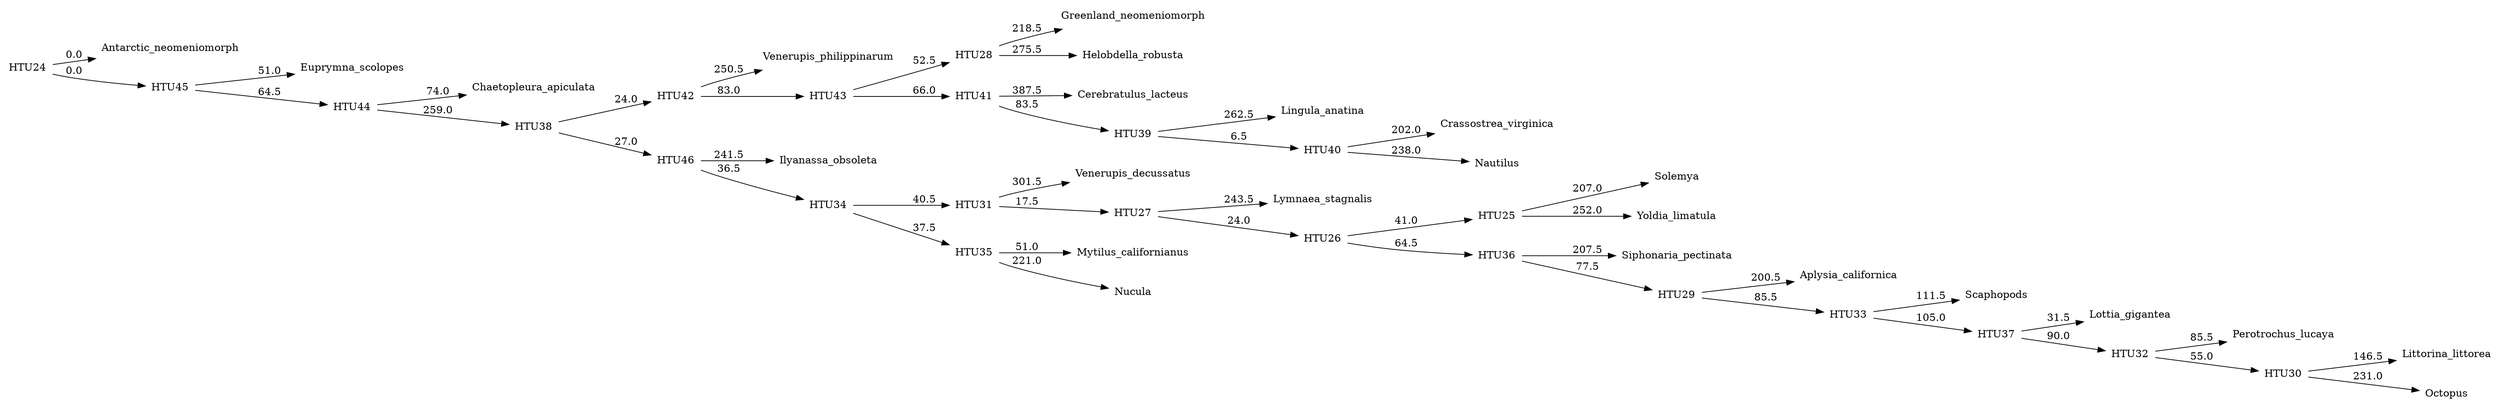 digraph G {
	rankdir = LR;	node [ shape = none];

    0 [label=Antarctic_neomeniomorph];
    1 [label=Aplysia_californica];
    2 [label=Cerebratulus_lacteus];
    3 [label=Chaetopleura_apiculata];
    4 [label=Crassostrea_virginica];
    5 [label=Euprymna_scolopes];
    6 [label=Greenland_neomeniomorph];
    7 [label=Helobdella_robusta];
    8 [label=Ilyanassa_obsoleta];
    9 [label=Lingula_anatina];
    10 [label=Littorina_littorea];
    11 [label=Lottia_gigantea];
    12 [label=Lymnaea_stagnalis];
    13 [label=Mytilus_californianus];
    14 [label=Nautilus];
    15 [label=Nucula];
    16 [label=Octopus];
    17 [label=Perotrochus_lucaya];
    18 [label=Scaphopods];
    19 [label=Siphonaria_pectinata];
    20 [label=Solemya];
    21 [label=Venerupis_decussatus];
    22 [label=Venerupis_philippinarum];
    23 [label=Yoldia_limatula];
    24 [label=HTU24];
    25 [label=HTU25];
    26 [label=HTU26];
    27 [label=HTU27];
    28 [label=HTU28];
    29 [label=HTU29];
    30 [label=HTU30];
    31 [label=HTU31];
    32 [label=HTU32];
    33 [label=HTU33];
    34 [label=HTU34];
    35 [label=HTU35];
    36 [label=HTU36];
    37 [label=HTU37];
    38 [label=HTU38];
    39 [label=HTU39];
    40 [label=HTU40];
    41 [label=HTU41];
    42 [label=HTU42];
    43 [label=HTU43];
    44 [label=HTU44];
    45 [label=HTU45];
    46 [label=HTU46];
    24 -> 0 [label=0.0];
    24 -> 45 [label=0.0];
    25 -> 20 [label=207.0];
    25 -> 23 [label=252.0];
    26 -> 25 [label=41.0];
    26 -> 36 [label=64.5];
    27 -> 12 [label=243.5];
    27 -> 26 [label=24.0];
    28 -> 6 [label=218.5];
    28 -> 7 [label=275.5];
    29 -> 1 [label=200.5];
    29 -> 33 [label=85.5];
    30 -> 10 [label=146.5];
    30 -> 16 [label=231.0];
    31 -> 21 [label=301.5];
    31 -> 27 [label=17.5];
    32 -> 17 [label=85.5];
    32 -> 30 [label=55.0];
    33 -> 18 [label=111.5];
    33 -> 37 [label=105.0];
    34 -> 31 [label=40.5];
    34 -> 35 [label=37.5];
    35 -> 13 [label=51.0];
    35 -> 15 [label=221.0];
    36 -> 19 [label=207.5];
    36 -> 29 [label=77.5];
    37 -> 11 [label=31.5];
    37 -> 32 [label=90.0];
    38 -> 42 [label=24.0];
    38 -> 46 [label=27.0];
    39 -> 9 [label=262.5];
    39 -> 40 [label=6.5];
    40 -> 4 [label=202.0];
    40 -> 14 [label=238.0];
    41 -> 2 [label=387.5];
    41 -> 39 [label=83.5];
    42 -> 22 [label=250.5];
    42 -> 43 [label=83.0];
    43 -> 28 [label=52.5];
    43 -> 41 [label=66.0];
    44 -> 3 [label=74.0];
    44 -> 38 [label=259.0];
    45 -> 5 [label=51.0];
    45 -> 44 [label=64.5];
    46 -> 8 [label=241.5];
    46 -> 34 [label=36.5];
}
//1665.0
digraph G {
	rankdir = LR;	node [ shape = none];

    0 [label=Antarctic_neomeniomorph];
    1 [label=Aplysia_californica];
    2 [label=Cerebratulus_lacteus];
    3 [label=Chaetopleura_apiculata];
    4 [label=Crassostrea_virginica];
    5 [label=Euprymna_scolopes];
    6 [label=Greenland_neomeniomorph];
    7 [label=Helobdella_robusta];
    8 [label=Ilyanassa_obsoleta];
    9 [label=Lingula_anatina];
    10 [label=Littorina_littorea];
    11 [label=Lottia_gigantea];
    12 [label=Lymnaea_stagnalis];
    13 [label=Mytilus_californianus];
    14 [label=Nautilus];
    15 [label=Nucula];
    16 [label=Octopus];
    17 [label=Perotrochus_lucaya];
    18 [label=Scaphopods];
    19 [label=Siphonaria_pectinata];
    20 [label=Solemya];
    21 [label=Venerupis_decussatus];
    22 [label=Venerupis_philippinarum];
    23 [label=Yoldia_limatula];
    24 [label=HTU24];
    25 [label=HTU25];
    26 [label=HTU26];
    27 [label=HTU27];
    28 [label=HTU28];
    29 [label=HTU29];
    30 [label=HTU30];
    31 [label=HTU31];
    32 [label=HTU32];
    33 [label=HTU33];
    34 [label=HTU34];
    35 [label=HTU35];
    36 [label=HTU36];
    37 [label=HTU37];
    38 [label=HTU38];
    39 [label=HTU39];
    40 [label=HTU40];
    41 [label=HTU41];
    42 [label=HTU42];
    43 [label=HTU43];
    44 [label=HTU44];
    45 [label=HTU45];
    46 [label=HTU46];
    24 -> 0 [label=0.0];
    24 -> 45 [label=0.0];
    25 -> 27 [label=250.0];
    25 -> 36 [label=32.5];
    26 -> 12 [label=252.0];
    26 -> 25 [label=34.5];
    27 -> 2 [label=129.0];
    27 -> 20 [label=25.0];
    28 -> 6 [label=221.5];
    28 -> 7 [label=277.0];
    29 -> 1 [label=161.5];
    29 -> 33 [label=91.5];
    30 -> 10 [label=140.0];
    30 -> 16 [label=237.0];
    31 -> 21 [label=305.5];
    31 -> 26 [label=23.5];
    32 -> 17 [label=84.5];
    32 -> 30 [label=55.5];
    33 -> 18 [label=220.0];
    33 -> 37 [label=63.0];
    34 -> 31 [label=33.0];
    34 -> 35 [label=39.0];
    35 -> 13 [label=54.0];
    35 -> 15 [label=218.5];
    36 -> 19 [label=241.5];
    36 -> 29 [label=40.5];
    37 -> 11 [label=43.5];
    37 -> 32 [label=82.0];
    38 -> 42 [label=40.0];
    38 -> 46 [label=42.5];
    39 -> 23 [label=225.5];
    39 -> 40 [label=30.0];
    40 -> 9 [label=262.5];
    40 -> 41 [label=3.0];
    41 -> 4 [label=202.5];
    41 -> 14 [label=238.0];
    42 -> 22 [label=257.5];
    42 -> 43 [label=48.5];
    43 -> 28 [label=35.5];
    43 -> 39 [label=101.5];
    44 -> 3 [label=71.5];
    44 -> 38 [label=272.5];
    45 -> 5 [label=49.0];
    45 -> 44 [label=66.0];
    46 -> 8 [label=205.0];
    46 -> 34 [label=68.5];
}
//1647.0
digraph G {
	rankdir = LR;	node [ shape = none];

    0 [label=Antarctic_neomeniomorph];
    1 [label=Aplysia_californica];
    2 [label=Cerebratulus_lacteus];
    3 [label=Chaetopleura_apiculata];
    4 [label=Crassostrea_virginica];
    5 [label=Euprymna_scolopes];
    6 [label=Greenland_neomeniomorph];
    7 [label=Helobdella_robusta];
    8 [label=Ilyanassa_obsoleta];
    9 [label=Lingula_anatina];
    10 [label=Littorina_littorea];
    11 [label=Lottia_gigantea];
    12 [label=Lymnaea_stagnalis];
    13 [label=Mytilus_californianus];
    14 [label=Nautilus];
    15 [label=Nucula];
    16 [label=Octopus];
    17 [label=Perotrochus_lucaya];
    18 [label=Scaphopods];
    19 [label=Siphonaria_pectinata];
    20 [label=Solemya];
    21 [label=Venerupis_decussatus];
    22 [label=Venerupis_philippinarum];
    23 [label=Yoldia_limatula];
    24 [label=HTU24];
    25 [label=HTU25];
    26 [label=HTU26];
    27 [label=HTU27];
    28 [label=HTU28];
    29 [label=HTU29];
    30 [label=HTU30];
    31 [label=HTU31];
    32 [label=HTU32];
    33 [label=HTU33];
    34 [label=HTU34];
    35 [label=HTU35];
    36 [label=HTU36];
    37 [label=HTU37];
    38 [label=HTU38];
    39 [label=HTU39];
    40 [label=HTU40];
    41 [label=HTU41];
    42 [label=HTU42];
    43 [label=HTU43];
    44 [label=HTU44];
    45 [label=HTU45];
    46 [label=HTU46];
    24 -> 0 [label=0.0];
    24 -> 45 [label=0.0];
    25 -> 27 [label=250.0];
    25 -> 36 [label=32.5];
    26 -> 12 [label=252.0];
    26 -> 25 [label=34.5];
    27 -> 2 [label=129.0];
    27 -> 20 [label=25.0];
    28 -> 6 [label=221.5];
    28 -> 7 [label=277.0];
    29 -> 1 [label=161.5];
    29 -> 33 [label=91.5];
    30 -> 10 [label=140.0];
    30 -> 16 [label=237.0];
    31 -> 21 [label=305.5];
    31 -> 26 [label=23.5];
    32 -> 17 [label=84.5];
    32 -> 30 [label=55.5];
    33 -> 18 [label=220.0];
    33 -> 37 [label=63.0];
    34 -> 31 [label=33.0];
    34 -> 35 [label=39.0];
    35 -> 13 [label=54.0];
    35 -> 15 [label=218.5];
    36 -> 19 [label=241.5];
    36 -> 29 [label=40.5];
    37 -> 11 [label=43.5];
    37 -> 32 [label=82.0];
    38 -> 42 [label=40.0];
    38 -> 46 [label=42.5];
    39 -> 23 [label=225.5];
    39 -> 40 [label=30.0];
    40 -> 9 [label=262.5];
    40 -> 41 [label=3.0];
    41 -> 4 [label=202.5];
    41 -> 14 [label=238.0];
    42 -> 22 [label=257.5];
    42 -> 43 [label=48.5];
    43 -> 28 [label=35.5];
    43 -> 39 [label=101.5];
    44 -> 3 [label=71.5];
    44 -> 38 [label=272.5];
    45 -> 5 [label=49.0];
    45 -> 44 [label=66.0];
    46 -> 8 [label=205.0];
    46 -> 34 [label=68.5];
}
//1647.0
digraph G {
	rankdir = LR;	node [ shape = none];

    0 [label=Antarctic_neomeniomorph];
    1 [label=Aplysia_californica];
    2 [label=Cerebratulus_lacteus];
    3 [label=Chaetopleura_apiculata];
    4 [label=Crassostrea_virginica];
    5 [label=Euprymna_scolopes];
    6 [label=Greenland_neomeniomorph];
    7 [label=Helobdella_robusta];
    8 [label=Ilyanassa_obsoleta];
    9 [label=Lingula_anatina];
    10 [label=Littorina_littorea];
    11 [label=Lottia_gigantea];
    12 [label=Lymnaea_stagnalis];
    13 [label=Mytilus_californianus];
    14 [label=Nautilus];
    15 [label=Nucula];
    16 [label=Octopus];
    17 [label=Perotrochus_lucaya];
    18 [label=Scaphopods];
    19 [label=Siphonaria_pectinata];
    20 [label=Solemya];
    21 [label=Venerupis_decussatus];
    22 [label=Venerupis_philippinarum];
    23 [label=Yoldia_limatula];
    24 [label=HTU24];
    25 [label=HTU25];
    26 [label=HTU26];
    27 [label=HTU27];
    28 [label=HTU28];
    29 [label=HTU29];
    30 [label=HTU30];
    31 [label=HTU31];
    32 [label=HTU32];
    33 [label=HTU33];
    34 [label=HTU34];
    35 [label=HTU35];
    36 [label=HTU36];
    37 [label=HTU37];
    38 [label=HTU38];
    39 [label=HTU39];
    40 [label=HTU40];
    41 [label=HTU41];
    42 [label=HTU42];
    43 [label=HTU43];
    44 [label=HTU44];
    45 [label=HTU45];
    46 [label=HTU46];
    24 -> 0 [label=197.5];
    24 -> 45 [label=5.0];
    25 -> 20 [label=205.0];
    25 -> 23 [label=252.0];
    26 -> 25 [label=38.0];
    26 -> 36 [label=71.0];
    27 -> 12 [label=244.5];
    27 -> 26 [label=24.5];
    28 -> 6 [label=222.5];
    28 -> 7 [label=271.0];
    29 -> 1 [label=197.0];
    29 -> 33 [label=88.5];
    30 -> 22 [label=248.0];
    30 -> 34 [label=33.0];
    31 -> 21 [label=302.0];
    31 -> 27 [label=18.5];
    32 -> 10 [label=52.5];
    32 -> 17 [label=43.0];
    33 -> 18 [label=112.0];
    33 -> 37 [label=109.0];
    34 -> 31 [label=43.0];
    34 -> 35 [label=38.0];
    35 -> 13 [label=53.0];
    35 -> 15 [label=218.5];
    36 -> 19 [label=202.5];
    36 -> 29 [label=79.5];
    37 -> 11 [label=26.0];
    37 -> 32 [label=101.5];
    38 -> 42 [label=79.5];
    38 -> 46 [label=26.0];
    39 -> 9 [label=262.0];
    39 -> 40 [label=5.0];
    40 -> 4 [label=202.5];
    40 -> 14 [label=238.0];
    41 -> 2 [label=373.5];
    41 -> 39 [label=74.0];
    42 -> 41 [label=60.0];
    42 -> 43 [label=57.0];
    43 -> 16 [label=265.5];
    43 -> 28 [label=39.5];
    44 -> 3 [label=271.0];
    44 -> 38 [label=66.0];
    45 -> 5 [label=245.5];
    45 -> 44 [label=68.5];
    46 -> 8 [label=238.0];
    46 -> 30 [label=37.5];
}
//1597.0
digraph G {
	rankdir = LR;	node [ shape = none];

    0 [label=Antarctic_neomeniomorph];
    1 [label=Aplysia_californica];
    2 [label=Cerebratulus_lacteus];
    3 [label=Chaetopleura_apiculata];
    4 [label=Crassostrea_virginica];
    5 [label=Euprymna_scolopes];
    6 [label=Greenland_neomeniomorph];
    7 [label=Helobdella_robusta];
    8 [label=Ilyanassa_obsoleta];
    9 [label=Lingula_anatina];
    10 [label=Littorina_littorea];
    11 [label=Lottia_gigantea];
    12 [label=Lymnaea_stagnalis];
    13 [label=Mytilus_californianus];
    14 [label=Nautilus];
    15 [label=Nucula];
    16 [label=Octopus];
    17 [label=Perotrochus_lucaya];
    18 [label=Scaphopods];
    19 [label=Siphonaria_pectinata];
    20 [label=Solemya];
    21 [label=Venerupis_decussatus];
    22 [label=Venerupis_philippinarum];
    23 [label=Yoldia_limatula];
    24 [label=HTU24];
    25 [label=HTU25];
    26 [label=HTU26];
    27 [label=HTU27];
    28 [label=HTU28];
    29 [label=HTU29];
    30 [label=HTU30];
    31 [label=HTU31];
    32 [label=HTU32];
    33 [label=HTU33];
    34 [label=HTU34];
    35 [label=HTU35];
    36 [label=HTU36];
    37 [label=HTU37];
    38 [label=HTU38];
    39 [label=HTU39];
    40 [label=HTU40];
    41 [label=HTU41];
    42 [label=HTU42];
    43 [label=HTU43];
    44 [label=HTU44];
    45 [label=HTU45];
    46 [label=HTU46];
    24 -> 0 [label=0.0];
    24 -> 45 [label=0.0];
    25 -> 20 [label=208.5];
    25 -> 23 [label=251.0];
    26 -> 25 [label=74.0];
    26 -> 34 [label=81.0];
    27 -> 12 [label=247.5];
    27 -> 26 [label=58.5];
    28 -> 6 [label=224.0];
    28 -> 7 [label=271.0];
    29 -> 21 [label=312.0];
    29 -> 27 [label=12.5];
    30 -> 10 [label=53.5];
    30 -> 17 [label=42.5];
    31 -> 18 [label=118.0];
    31 -> 35 [label=102.0];
    32 -> 29 [label=27.0];
    32 -> 33 [label=46.0];
    33 -> 13 [label=56.5];
    33 -> 15 [label=216.5];
    34 -> 19 [label=275.5];
    34 -> 31 [label=82.5];
    35 -> 11 [label=27.5];
    35 -> 30 [label=100.0];
    36 -> 41 [label=23.5];
    36 -> 46 [label=18.5];
    37 -> 9 [label=263.0];
    37 -> 38 [label=4.5];
    38 -> 4 [label=202.5];
    38 -> 14 [label=238.0];
    39 -> 1 [label=158.0];
    39 -> 37 [label=28.5];
    40 -> 2 [label=375.5];
    40 -> 39 [label=79.0];
    41 -> 22 [label=266.0];
    41 -> 42 [label=61.0];
    42 -> 40 [label=50.0];
    42 -> 43 [label=58.5];
    43 -> 16 [label=264.0];
    43 -> 28 [label=42.0];
    44 -> 3 [label=74.0];
    44 -> 36 [label=261.0];
    45 -> 5 [label=48.5];
    45 -> 44 [label=65.0];
    46 -> 8 [label=245.0];
    46 -> 32 [label=27.5];
}
//1594.0
digraph G {
	rankdir = LR;	node [ shape = none];

    0 [label=Antarctic_neomeniomorph];
    1 [label=Aplysia_californica];
    2 [label=Cerebratulus_lacteus];
    3 [label=Chaetopleura_apiculata];
    4 [label=Crassostrea_virginica];
    5 [label=Euprymna_scolopes];
    6 [label=Greenland_neomeniomorph];
    7 [label=Helobdella_robusta];
    8 [label=Ilyanassa_obsoleta];
    9 [label=Lingula_anatina];
    10 [label=Littorina_littorea];
    11 [label=Lottia_gigantea];
    12 [label=Lymnaea_stagnalis];
    13 [label=Mytilus_californianus];
    14 [label=Nautilus];
    15 [label=Nucula];
    16 [label=Octopus];
    17 [label=Perotrochus_lucaya];
    18 [label=Scaphopods];
    19 [label=Siphonaria_pectinata];
    20 [label=Solemya];
    21 [label=Venerupis_decussatus];
    22 [label=Venerupis_philippinarum];
    23 [label=Yoldia_limatula];
    24 [label=HTU24];
    25 [label=HTU25];
    26 [label=HTU26];
    27 [label=HTU27];
    28 [label=HTU28];
    29 [label=HTU29];
    30 [label=HTU30];
    31 [label=HTU31];
    32 [label=HTU32];
    33 [label=HTU33];
    34 [label=HTU34];
    35 [label=HTU35];
    36 [label=HTU36];
    37 [label=HTU37];
    38 [label=HTU38];
    39 [label=HTU39];
    40 [label=HTU40];
    41 [label=HTU41];
    42 [label=HTU42];
    43 [label=HTU43];
    44 [label=HTU44];
    45 [label=HTU45];
    46 [label=HTU46];
    24 -> 0 [label=0.0];
    24 -> 45 [label=0.0];
    25 -> 27 [label=253.5];
    25 -> 35 [label=62.0];
    26 -> 12 [label=230.5];
    26 -> 25 [label=26.0];
    27 -> 2 [label=118.5];
    27 -> 20 [label=36.0];
    28 -> 6 [label=204.0];
    28 -> 7 [label=271.0];
    29 -> 1 [label=196.0];
    29 -> 32 [label=90.5];
    30 -> 21 [label=283.0];
    30 -> 26 [label=20.0];
    31 -> 10 [label=52.5];
    31 -> 17 [label=43.0];
    32 -> 18 [label=110.0];
    32 -> 36 [label=111.0];
    33 -> 30 [label=56.0];
    33 -> 34 [label=42.0];
    34 -> 13 [label=56.0];
    34 -> 15 [label=217.0];
    35 -> 19 [label=194.5];
    35 -> 29 [label=86.0];
    36 -> 11 [label=26.0];
    36 -> 31 [label=101.5];
    37 -> 41 [label=36.5];
    37 -> 46 [label=35.0];
    38 -> 23 [label=225.5];
    38 -> 39 [label=26.5];
    39 -> 9 [label=262.5];
    39 -> 40 [label=3.0];
    40 -> 4 [label=202.5];
    40 -> 14 [label=238.0];
    41 -> 22 [label=234.0];
    41 -> 42 [label=46.5];
    42 -> 38 [label=61.5];
    42 -> 43 [label=72.0];
    43 -> 16 [label=225.5];
    43 -> 28 [label=114.0];
    44 -> 3 [label=72.5];
    44 -> 37 [label=257.0];
    45 -> 5 [label=47.5];
    45 -> 44 [label=62.0];
    46 -> 8 [label=222.0];
    46 -> 33 [label=45.0];
}
//1591.0
digraph G {
	rankdir = LR;	node [ shape = none];

    0 [label=Antarctic_neomeniomorph];
    1 [label=Aplysia_californica];
    2 [label=Cerebratulus_lacteus];
    3 [label=Chaetopleura_apiculata];
    4 [label=Crassostrea_virginica];
    5 [label=Euprymna_scolopes];
    6 [label=Greenland_neomeniomorph];
    7 [label=Helobdella_robusta];
    8 [label=Ilyanassa_obsoleta];
    9 [label=Lingula_anatina];
    10 [label=Littorina_littorea];
    11 [label=Lottia_gigantea];
    12 [label=Lymnaea_stagnalis];
    13 [label=Mytilus_californianus];
    14 [label=Nautilus];
    15 [label=Nucula];
    16 [label=Octopus];
    17 [label=Perotrochus_lucaya];
    18 [label=Scaphopods];
    19 [label=Siphonaria_pectinata];
    20 [label=Solemya];
    21 [label=Venerupis_decussatus];
    22 [label=Venerupis_philippinarum];
    23 [label=Yoldia_limatula];
    24 [label=HTU24];
    25 [label=HTU25];
    26 [label=HTU26];
    27 [label=HTU27];
    28 [label=HTU28];
    29 [label=HTU29];
    30 [label=HTU30];
    31 [label=HTU31];
    32 [label=HTU32];
    33 [label=HTU33];
    34 [label=HTU34];
    35 [label=HTU35];
    36 [label=HTU36];
    37 [label=HTU37];
    38 [label=HTU38];
    39 [label=HTU39];
    40 [label=HTU40];
    41 [label=HTU41];
    42 [label=HTU42];
    43 [label=HTU43];
    44 [label=HTU44];
    45 [label=HTU45];
    46 [label=HTU46];
    24 -> 0 [label=0.0];
    24 -> 45 [label=0.0];
    25 -> 20 [label=279.5];
    25 -> 33 [label=81.0];
    26 -> 12 [label=256.0];
    26 -> 25 [label=57.0];
    27 -> 6 [label=224.0];
    27 -> 7 [label=271.0];
    28 -> 21 [label=311.0];
    28 -> 26 [label=21.5];
    29 -> 10 [label=53.5];
    29 -> 17 [label=42.5];
    30 -> 18 [label=117.5];
    30 -> 34 [label=103.0];
    31 -> 28 [label=28.0];
    31 -> 32 [label=46.0];
    32 -> 13 [label=56.5];
    32 -> 15 [label=216.5];
    33 -> 19 [label=271.5];
    33 -> 30 [label=85.5];
    34 -> 11 [label=27.0];
    34 -> 29 [label=100.5];
    35 -> 41 [label=20.0];
    35 -> 46 [label=19.0];
    36 -> 23 [label=212.0];
    36 -> 39 [label=34.0];
    37 -> 9 [label=263.0];
    37 -> 38 [label=4.0];
    38 -> 4 [label=202.5];
    38 -> 14 [label=238.0];
    39 -> 1 [label=161.0];
    39 -> 37 [label=24.5];
    40 -> 2 [label=362.0];
    40 -> 36 [label=74.5];
    41 -> 22 [label=262.0];
    41 -> 42 [label=53.0];
    42 -> 40 [label=46.0];
    42 -> 43 [label=45.0];
    43 -> 16 [label=264.0];
    43 -> 27 [label=41.5];
    44 -> 3 [label=74.0];
    44 -> 35 [label=260.5];
    45 -> 5 [label=48.5];
    45 -> 44 [label=65.0];
    46 -> 8 [label=244.5];
    46 -> 31 [label=28.0];
}
//1589.0
digraph G {
	rankdir = LR;	node [ shape = none];

    0 [label=Antarctic_neomeniomorph];
    1 [label=Aplysia_californica];
    2 [label=Cerebratulus_lacteus];
    3 [label=Chaetopleura_apiculata];
    4 [label=Crassostrea_virginica];
    5 [label=Euprymna_scolopes];
    6 [label=Greenland_neomeniomorph];
    7 [label=Helobdella_robusta];
    8 [label=Ilyanassa_obsoleta];
    9 [label=Lingula_anatina];
    10 [label=Littorina_littorea];
    11 [label=Lottia_gigantea];
    12 [label=Lymnaea_stagnalis];
    13 [label=Mytilus_californianus];
    14 [label=Nautilus];
    15 [label=Nucula];
    16 [label=Octopus];
    17 [label=Perotrochus_lucaya];
    18 [label=Scaphopods];
    19 [label=Siphonaria_pectinata];
    20 [label=Solemya];
    21 [label=Venerupis_decussatus];
    22 [label=Venerupis_philippinarum];
    23 [label=Yoldia_limatula];
    24 [label=HTU24];
    25 [label=HTU25];
    26 [label=HTU26];
    27 [label=HTU27];
    28 [label=HTU28];
    29 [label=HTU29];
    30 [label=HTU30];
    31 [label=HTU31];
    32 [label=HTU32];
    33 [label=HTU33];
    34 [label=HTU34];
    35 [label=HTU35];
    36 [label=HTU36];
    37 [label=HTU37];
    38 [label=HTU38];
    39 [label=HTU39];
    40 [label=HTU40];
    41 [label=HTU41];
    42 [label=HTU42];
    43 [label=HTU43];
    44 [label=HTU44];
    45 [label=HTU45];
    46 [label=HTU46];
    24 -> 0 [label=197.5];
    24 -> 45 [label=5.0];
    25 -> 20 [label=205.5];
    25 -> 23 [label=248.0];
    26 -> 28 [label=59.0];
    26 -> 37 [label=62.5];
    27 -> 12 [label=221.0];
    27 -> 26 [label=31.5];
    28 -> 2 [label=317.5];
    28 -> 25 [label=33.5];
    29 -> 6 [label=204.0];
    29 -> 7 [label=271.0];
    30 -> 1 [label=196.0];
    30 -> 34 [label=90.5];
    31 -> 22 [label=238.0];
    31 -> 35 [label=40.5];
    32 -> 21 [label=278.5];
    32 -> 27 [label=13.0];
    33 -> 10 [label=52.5];
    33 -> 17 [label=43.0];
    34 -> 18 [label=110.0];
    34 -> 38 [label=111.0];
    35 -> 32 [label=54.5];
    35 -> 36 [label=37.5];
    36 -> 13 [label=55.0];
    36 -> 15 [label=217.0];
    37 -> 19 [label=196.5];
    37 -> 30 [label=84.0];
    38 -> 11 [label=26.0];
    38 -> 33 [label=101.5];
    39 -> 42 [label=65.0];
    39 -> 46 [label=35.5];
    40 -> 9 [label=261.5];
    40 -> 41 [label=9.0];
    41 -> 4 [label=202.5];
    41 -> 14 [label=238.0];
    42 -> 40 [label=60.5];
    42 -> 43 [label=88.5];
    43 -> 16 [label=224.5];
    43 -> 29 [label=112.5];
    44 -> 3 [label=270.5];
    44 -> 39 [label=65.5];
    45 -> 5 [label=244.5];
    45 -> 44 [label=67.0];
    46 -> 8 [label=223.0];
    46 -> 31 [label=42.0];
}
//1583.0
digraph G {
	rankdir = LR;	node [ shape = none];

    0 [label=Antarctic_neomeniomorph];
    1 [label=Aplysia_californica];
    2 [label=Cerebratulus_lacteus];
    3 [label=Chaetopleura_apiculata];
    4 [label=Crassostrea_virginica];
    5 [label=Euprymna_scolopes];
    6 [label=Greenland_neomeniomorph];
    7 [label=Helobdella_robusta];
    8 [label=Ilyanassa_obsoleta];
    9 [label=Lingula_anatina];
    10 [label=Littorina_littorea];
    11 [label=Lottia_gigantea];
    12 [label=Lymnaea_stagnalis];
    13 [label=Mytilus_californianus];
    14 [label=Nautilus];
    15 [label=Nucula];
    16 [label=Octopus];
    17 [label=Perotrochus_lucaya];
    18 [label=Scaphopods];
    19 [label=Siphonaria_pectinata];
    20 [label=Solemya];
    21 [label=Venerupis_decussatus];
    22 [label=Venerupis_philippinarum];
    23 [label=Yoldia_limatula];
    24 [label=HTU24];
    25 [label=HTU25];
    26 [label=HTU26];
    27 [label=HTU27];
    28 [label=HTU28];
    29 [label=HTU29];
    30 [label=HTU30];
    31 [label=HTU31];
    32 [label=HTU32];
    33 [label=HTU33];
    34 [label=HTU34];
    35 [label=HTU35];
    36 [label=HTU36];
    37 [label=HTU37];
    38 [label=HTU38];
    39 [label=HTU39];
    40 [label=HTU40];
    41 [label=HTU41];
    42 [label=HTU42];
    43 [label=HTU43];
    44 [label=HTU44];
    45 [label=HTU45];
    46 [label=HTU46];
    24 -> 0 [label=0.0];
    24 -> 45 [label=0.0];
    25 -> 27 [label=278.5];
    25 -> 34 [label=73.5];
    26 -> 12 [label=245.5];
    26 -> 25 [label=57.5];
    27 -> 2 [label=126.5];
    27 -> 20 [label=28.5];
    28 -> 6 [label=204.0];
    28 -> 7 [label=271.0];
    29 -> 21 [label=300.0];
    29 -> 26 [label=20.5];
    30 -> 10 [label=53.5];
    30 -> 17 [label=42.5];
    31 -> 18 [label=121.0];
    31 -> 35 [label=100.0];
    32 -> 29 [label=38.0];
    32 -> 33 [label=45.0];
    33 -> 13 [label=55.5];
    33 -> 15 [label=217.5];
    34 -> 19 [label=269.5];
    34 -> 31 [label=85.5];
    35 -> 11 [label=26.5];
    35 -> 30 [label=100.5];
    36 -> 41 [label=40.5];
    36 -> 46 [label=32.0];
    37 -> 23 [label=204.0];
    37 -> 40 [label=40.5];
    38 -> 9 [label=263.0];
    38 -> 39 [label=4.0];
    39 -> 4 [label=202.5];
    39 -> 14 [label=238.0];
    40 -> 1 [label=159.5];
    40 -> 38 [label=26.0];
    41 -> 22 [label=237.0];
    41 -> 42 [label=36.0];
    42 -> 37 [label=66.0];
    42 -> 43 [label=87.0];
    43 -> 16 [label=219.5];
    43 -> 28 [label=112.0];
    44 -> 3 [label=73.0];
    44 -> 36 [label=262.0];
    45 -> 5 [label=47.0];
    45 -> 44 [label=61.5];
    46 -> 8 [label=239.5];
    46 -> 32 [label=32.5];
}
//1582.0
digraph G {
	rankdir = LR;	node [ shape = none];

    0 [label=Antarctic_neomeniomorph];
    1 [label=Aplysia_californica];
    2 [label=Cerebratulus_lacteus];
    3 [label=Chaetopleura_apiculata];
    4 [label=Crassostrea_virginica];
    5 [label=Euprymna_scolopes];
    6 [label=Greenland_neomeniomorph];
    7 [label=Helobdella_robusta];
    8 [label=Ilyanassa_obsoleta];
    9 [label=Lingula_anatina];
    10 [label=Littorina_littorea];
    11 [label=Lottia_gigantea];
    12 [label=Lymnaea_stagnalis];
    13 [label=Mytilus_californianus];
    14 [label=Nautilus];
    15 [label=Nucula];
    16 [label=Octopus];
    17 [label=Perotrochus_lucaya];
    18 [label=Scaphopods];
    19 [label=Siphonaria_pectinata];
    20 [label=Solemya];
    21 [label=Venerupis_decussatus];
    22 [label=Venerupis_philippinarum];
    23 [label=Yoldia_limatula];
    24 [label=HTU24];
    25 [label=HTU25];
    26 [label=HTU26];
    27 [label=HTU27];
    28 [label=HTU28];
    29 [label=HTU29];
    30 [label=HTU30];
    31 [label=HTU31];
    32 [label=HTU32];
    33 [label=HTU33];
    34 [label=HTU34];
    35 [label=HTU35];
    36 [label=HTU36];
    37 [label=HTU37];
    38 [label=HTU38];
    39 [label=HTU39];
    40 [label=HTU40];
    41 [label=HTU41];
    42 [label=HTU42];
    43 [label=HTU43];
    44 [label=HTU44];
    45 [label=HTU45];
    46 [label=HTU46];
    24 -> 0 [label=0.0];
    24 -> 45 [label=0.0];
    25 -> 20 [label=208.5];
    25 -> 23 [label=251.5];
    26 -> 25 [label=74.5];
    26 -> 35 [label=81.0];
    27 -> 12 [label=246.5];
    27 -> 26 [label=58.0];
    28 -> 6 [label=224.0];
    28 -> 7 [label=271.0];
    29 -> 22 [label=255.5];
    29 -> 33 [label=32.0];
    30 -> 21 [label=308.5];
    30 -> 27 [label=9.5];
    31 -> 10 [label=53.5];
    31 -> 17 [label=42.5];
    32 -> 18 [label=118.0];
    32 -> 36 [label=102.0];
    33 -> 30 [label=38.0];
    33 -> 34 [label=37.0];
    34 -> 13 [label=55.0];
    34 -> 15 [label=216.5];
    35 -> 19 [label=275.0];
    35 -> 32 [label=83.0];
    36 -> 11 [label=27.5];
    36 -> 31 [label=100.0];
    37 -> 42 [label=55.0];
    37 -> 46 [label=17.0];
    38 -> 9 [label=262.0];
    38 -> 39 [label=5.5];
    39 -> 4 [label=202.5];
    39 -> 14 [label=238.0];
    40 -> 1 [label=175.5];
    40 -> 38 [label=26.0];
    41 -> 2 [label=358.0];
    41 -> 40 [label=81.5];
    42 -> 41 [label=40.0];
    42 -> 43 [label=40.5];
    43 -> 16 [label=264.0];
    43 -> 28 [label=41.5];
    44 -> 3 [label=75.0];
    44 -> 37 [label=263.5];
    45 -> 5 [label=48.0];
    45 -> 44 [label=65.0];
    46 -> 8 [label=245.0];
    46 -> 29 [label=36.0];
}
//1579.0
digraph G {
	rankdir = LR;	node [ shape = none];

    0 [label=Antarctic_neomeniomorph];
    1 [label=Aplysia_californica];
    2 [label=Cerebratulus_lacteus];
    3 [label=Chaetopleura_apiculata];
    4 [label=Crassostrea_virginica];
    5 [label=Euprymna_scolopes];
    6 [label=Greenland_neomeniomorph];
    7 [label=Helobdella_robusta];
    8 [label=Ilyanassa_obsoleta];
    9 [label=Lingula_anatina];
    10 [label=Littorina_littorea];
    11 [label=Lottia_gigantea];
    12 [label=Lymnaea_stagnalis];
    13 [label=Mytilus_californianus];
    14 [label=Nautilus];
    15 [label=Nucula];
    16 [label=Octopus];
    17 [label=Perotrochus_lucaya];
    18 [label=Scaphopods];
    19 [label=Siphonaria_pectinata];
    20 [label=Solemya];
    21 [label=Venerupis_decussatus];
    22 [label=Venerupis_philippinarum];
    23 [label=Yoldia_limatula];
    24 [label=HTU24];
    25 [label=HTU25];
    26 [label=HTU26];
    27 [label=HTU27];
    28 [label=HTU28];
    29 [label=HTU29];
    30 [label=HTU30];
    31 [label=HTU31];
    32 [label=HTU32];
    33 [label=HTU33];
    34 [label=HTU34];
    35 [label=HTU35];
    36 [label=HTU36];
    37 [label=HTU37];
    38 [label=HTU38];
    39 [label=HTU39];
    40 [label=HTU40];
    41 [label=HTU41];
    42 [label=HTU42];
    43 [label=HTU43];
    44 [label=HTU44];
    45 [label=HTU45];
    46 [label=HTU46];
    47 [label=HTU47];
    48 [label=HTU48];
    49 [label=HTU49];
    50 [label=HTU50];
    51 [label=HTU51];
    52 [label=HTU52];
    24 -> 0 [label=0.0];
    24 -> 50 [label=0.0];
    25 -> 27 [label=68.0];
    25 -> 36 [label=70.5];
    26 -> 12 [label=248.5];
    26 -> 25 [label=53.5];
    27 -> 20 [label=250.5];
    27 -> 48 [label=6.5];
    28 -> 6 [label=204.0];
    28 -> 7 [label=271.0];
    29 -> 33 [label=85.5];
    29 -> 47 [label=0.0];
    30 -> 34 [label=40.5];
    30 -> 51 [label=3.0];
    31 -> 21 [label=299.0];
    31 -> 26 [label=23.0];
    32 -> 10 [label=53.5];
    32 -> 17 [label=42.5];
    33 -> 18 [label=121.5];
    33 -> 37 [label=99.0];
    34 -> 31 [label=50.0];
    34 -> 35 [label=35.5];
    35 -> 13 [label=55.5];
    35 -> 15 [label=217.5];
    36 -> 19 [label=275.5];
    36 -> 29 [label=62.0];
    37 -> 11 [label=27.0];
    37 -> 32 [label=100.0];
    38 -> 44 [label=39.5];
    38 -> 52 [label=28.5];
    39 -> 23 [label=200.5];
    39 -> 42 [label=41.5];
    40 -> 9 [label=262.5];
    40 -> 41 [label=4.5];
    41 -> 4 [label=202.5];
    41 -> 14 [label=238.0];
    42 -> 40 [label=25.5];
    42 -> 47 [label=2.5];
    43 -> 39 [label=68.0];
    43 -> 48 [label=2.0];
    44 -> 45 [label=31.5];
    44 -> 51 [label=17.0];
    45 -> 43 [label=30.5];
    45 -> 46 [label=83.5];
    46 -> 16 [label=219.5];
    46 -> 28 [label=112.5];
    47 -> 1 [label=143.5];
    48 -> 2 [label=326.0];
    49 -> 3 [label=73.0];
    49 -> 38 [label=265.0];
    50 -> 5 [label=47.0];
    50 -> 49 [label=61.5];
    51 -> 22 [label=235.5];
    52 -> 8 [label=240.5];
    52 -> 30 [label=21.0];
}
//1568.4565217391305
